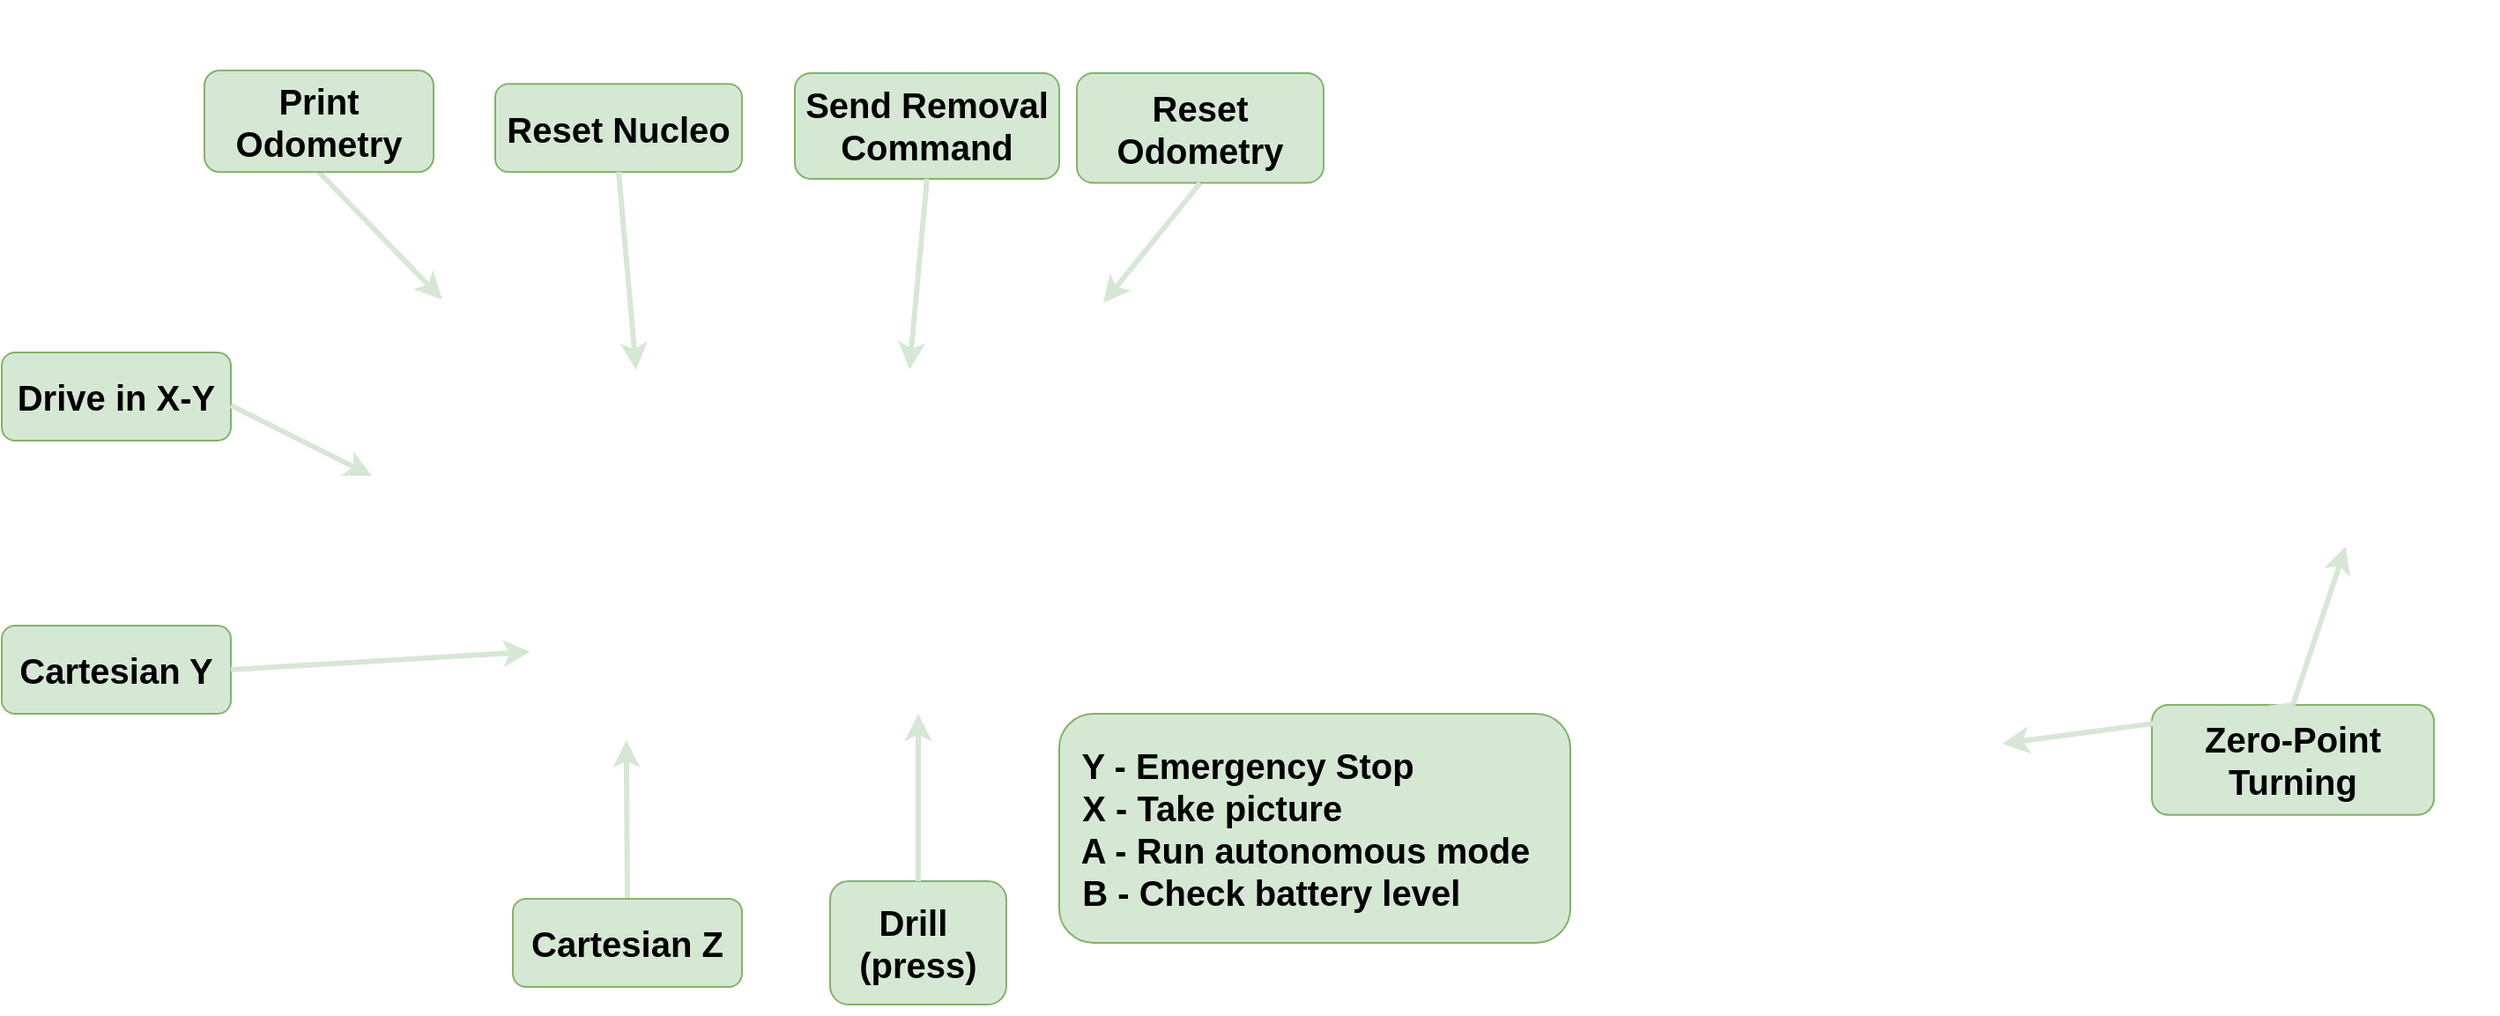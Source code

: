 <mxfile version="26.1.1">
  <diagram name="Page-1" id="_xF8HN4BfEeanLuXEc2u">
    <mxGraphModel dx="1793" dy="1195" grid="1" gridSize="10" guides="1" tooltips="1" connect="1" arrows="1" fold="1" page="1" pageScale="1" pageWidth="850" pageHeight="1100" math="0" shadow="0">
      <root>
        <mxCell id="0" />
        <mxCell id="1" parent="0" />
        <mxCell id="XgpJlwbP99mgxgBaGOj1-1" value="" style="shape=image;verticalLabelPosition=bottom;labelBackgroundColor=default;verticalAlign=top;aspect=fixed;imageAspect=0;image=https://m.media-amazon.com/images/I/619z4FnnfTL._AC_SL1500_.jpg;fontStyle=1" parent="1" vertex="1">
          <mxGeometry x="320" y="170" width="590" height="575.25" as="geometry" />
        </mxCell>
        <mxCell id="XgpJlwbP99mgxgBaGOj1-2" value="" style="shape=image;verticalLabelPosition=bottom;labelBackgroundColor=default;verticalAlign=top;aspect=fixed;imageAspect=0;image=https://m.media-amazon.com/images/I/61oEXr9paJL._AC_SL1500_.jpg;fontStyle=1" parent="1" vertex="1">
          <mxGeometry x="954" y="267.63" width="642.25" height="380" as="geometry" />
        </mxCell>
        <mxCell id="XgpJlwbP99mgxgBaGOj1-4" value="Drive in X-Y" style="rounded=1;whiteSpace=wrap;html=1;fontSize=20;fillColor=#d5e8d4;strokeColor=#82b366;fontStyle=1" parent="1" vertex="1">
          <mxGeometry x="180" y="370" width="130" height="50" as="geometry" />
        </mxCell>
        <mxCell id="XgpJlwbP99mgxgBaGOj1-8" value="" style="endArrow=classic;html=1;rounded=0;strokeWidth=3;strokeColor=#d6e8d5;fontStyle=1" parent="1" edge="1">
          <mxGeometry width="50" height="50" relative="1" as="geometry">
            <mxPoint x="310" y="400" as="sourcePoint" />
            <mxPoint x="390" y="440" as="targetPoint" />
          </mxGeometry>
        </mxCell>
        <mxCell id="XgpJlwbP99mgxgBaGOj1-9" value="Cartesian Y" style="rounded=1;whiteSpace=wrap;html=1;fontSize=20;fillColor=#d5e8d4;strokeColor=#82b366;fontStyle=1" parent="1" vertex="1">
          <mxGeometry x="180" y="525" width="130" height="50" as="geometry" />
        </mxCell>
        <mxCell id="XgpJlwbP99mgxgBaGOj1-10" value="" style="endArrow=classic;html=1;rounded=0;strokeWidth=3;strokeColor=#d6e8d5;entryX=0.271;entryY=0.643;entryDx=0;entryDy=0;entryPerimeter=0;fontStyle=1" parent="1" target="XgpJlwbP99mgxgBaGOj1-1" edge="1">
          <mxGeometry width="50" height="50" relative="1" as="geometry">
            <mxPoint x="310" y="550" as="sourcePoint" />
            <mxPoint x="390" y="590" as="targetPoint" />
          </mxGeometry>
        </mxCell>
        <mxCell id="XgpJlwbP99mgxgBaGOj1-11" value="" style="endArrow=classic;html=1;rounded=0;strokeWidth=3;strokeColor=#d6e8d5;exitX=0.5;exitY=0;exitDx=0;exitDy=0;fontStyle=1" parent="1" source="XgpJlwbP99mgxgBaGOj1-12" edge="1">
          <mxGeometry width="50" height="50" relative="1" as="geometry">
            <mxPoint x="555.63" y="654.75" as="sourcePoint" />
            <mxPoint x="534.361" y="590" as="targetPoint" />
          </mxGeometry>
        </mxCell>
        <mxCell id="XgpJlwbP99mgxgBaGOj1-12" value="Cartesian Z" style="rounded=1;whiteSpace=wrap;html=1;fontSize=20;fillColor=#d5e8d4;strokeColor=#82b366;fontStyle=1" parent="1" vertex="1">
          <mxGeometry x="470" y="680" width="130" height="50" as="geometry" />
        </mxCell>
        <mxCell id="XgpJlwbP99mgxgBaGOj1-13" value="Drill&amp;nbsp;&lt;div&gt;(press)&lt;/div&gt;" style="rounded=1;whiteSpace=wrap;html=1;fontSize=20;fillColor=#d5e8d4;strokeColor=#82b366;fontStyle=1" parent="1" vertex="1">
          <mxGeometry x="650" y="670" width="100" height="70" as="geometry" />
        </mxCell>
        <mxCell id="XgpJlwbP99mgxgBaGOj1-14" value="" style="endArrow=classic;html=1;rounded=0;strokeWidth=3;strokeColor=#d6e8d5;exitX=0.5;exitY=0;exitDx=0;exitDy=0;fontStyle=1" parent="1" source="XgpJlwbP99mgxgBaGOj1-13" edge="1">
          <mxGeometry width="50" height="50" relative="1" as="geometry">
            <mxPoint x="700.64" y="665" as="sourcePoint" />
            <mxPoint x="700.001" y="575" as="targetPoint" />
          </mxGeometry>
        </mxCell>
        <mxCell id="XgpJlwbP99mgxgBaGOj1-15" value="&amp;nbsp; Y - Emergency Stop&lt;div&gt;&amp;nbsp; X - Take picture&lt;/div&gt;&lt;div&gt;&amp;nbsp; A - Run autonomous mode&lt;/div&gt;&lt;div&gt;&amp;nbsp; B - Check battery level&lt;/div&gt;" style="rounded=1;whiteSpace=wrap;html=1;fontSize=20;fillColor=#d5e8d4;strokeColor=#82b366;align=left;fontStyle=1" parent="1" vertex="1">
          <mxGeometry x="780" y="575" width="290" height="130" as="geometry" />
        </mxCell>
        <mxCell id="XgpJlwbP99mgxgBaGOj1-17" value="Reset Nucleo" style="rounded=1;whiteSpace=wrap;html=1;fontSize=20;fillColor=#d5e8d4;strokeColor=#82b366;fontStyle=1" parent="1" vertex="1">
          <mxGeometry x="460" y="217.63" width="140" height="50" as="geometry" />
        </mxCell>
        <mxCell id="XgpJlwbP99mgxgBaGOj1-18" value="" style="endArrow=classic;html=1;rounded=0;strokeWidth=3;strokeColor=#d6e8d5;exitX=0.5;exitY=1;exitDx=0;exitDy=0;fontStyle=1" parent="1" source="XgpJlwbP99mgxgBaGOj1-20" edge="1">
          <mxGeometry width="50" height="50" relative="1" as="geometry">
            <mxPoint x="350" y="300" as="sourcePoint" />
            <mxPoint x="430" y="340" as="targetPoint" />
          </mxGeometry>
        </mxCell>
        <mxCell id="XgpJlwbP99mgxgBaGOj1-20" value="Print Odometry" style="rounded=1;whiteSpace=wrap;html=1;fontSize=20;fillColor=#d5e8d4;strokeColor=#82b366;fontStyle=1" parent="1" vertex="1">
          <mxGeometry x="295" y="210" width="130" height="57.63" as="geometry" />
        </mxCell>
        <mxCell id="XgpJlwbP99mgxgBaGOj1-21" value="Reset Odometry" style="rounded=1;whiteSpace=wrap;html=1;fontSize=20;fillColor=#d5e8d4;strokeColor=#82b366;fontStyle=1" parent="1" vertex="1">
          <mxGeometry x="790" y="211.44" width="140" height="62.37" as="geometry" />
        </mxCell>
        <mxCell id="XgpJlwbP99mgxgBaGOj1-22" value="Send Removal Command" style="rounded=1;whiteSpace=wrap;html=1;fontSize=20;fillColor=#d5e8d4;strokeColor=#82b366;fontStyle=1" parent="1" vertex="1">
          <mxGeometry x="630" y="211.44" width="150" height="60" as="geometry" />
        </mxCell>
        <mxCell id="XgpJlwbP99mgxgBaGOj1-23" value="Zero-Point Turning" style="rounded=1;whiteSpace=wrap;html=1;fontSize=20;fillColor=#d5e8d4;strokeColor=#82b366;fontStyle=1" parent="1" vertex="1">
          <mxGeometry x="1400" y="570" width="160" height="62.37" as="geometry" />
        </mxCell>
        <mxCell id="XgpJlwbP99mgxgBaGOj1-24" value="" style="endArrow=classic;html=1;rounded=0;strokeWidth=3;strokeColor=#d6e8d5;exitX=0.5;exitY=1;exitDx=0;exitDy=0;fontStyle=1" parent="1" source="XgpJlwbP99mgxgBaGOj1-17" edge="1">
          <mxGeometry width="50" height="50" relative="1" as="geometry">
            <mxPoint x="460" y="340" as="sourcePoint" />
            <mxPoint x="540" y="380" as="targetPoint" />
          </mxGeometry>
        </mxCell>
        <mxCell id="XgpJlwbP99mgxgBaGOj1-25" value="" style="endArrow=classic;html=1;rounded=0;strokeWidth=3;strokeColor=#d6e8d5;exitX=0.5;exitY=1;exitDx=0;exitDy=0;fontStyle=1" parent="1" source="XgpJlwbP99mgxgBaGOj1-22" edge="1">
          <mxGeometry width="50" height="50" relative="1" as="geometry">
            <mxPoint x="690" y="267.63" as="sourcePoint" />
            <mxPoint x="695" y="379.63" as="targetPoint" />
          </mxGeometry>
        </mxCell>
        <mxCell id="XgpJlwbP99mgxgBaGOj1-26" value="" style="endArrow=classic;html=1;rounded=0;strokeWidth=3;strokeColor=#d6e8d5;exitX=0.5;exitY=1;exitDx=0;exitDy=0;fontStyle=1" parent="1" source="XgpJlwbP99mgxgBaGOj1-21" edge="1">
          <mxGeometry width="50" height="50" relative="1" as="geometry">
            <mxPoint x="800" y="230" as="sourcePoint" />
            <mxPoint x="805" y="342" as="targetPoint" />
          </mxGeometry>
        </mxCell>
        <mxCell id="XgpJlwbP99mgxgBaGOj1-27" value="" style="endArrow=classic;html=1;rounded=0;strokeWidth=3;strokeColor=#d6e8d5;exitX=0.5;exitY=0;exitDx=0;exitDy=0;fontStyle=1" parent="1" source="XgpJlwbP99mgxgBaGOj1-23" edge="1">
          <mxGeometry width="50" height="50" relative="1" as="geometry">
            <mxPoint x="1310" y="480" as="sourcePoint" />
            <mxPoint x="1315" y="592" as="targetPoint" />
          </mxGeometry>
        </mxCell>
        <mxCell id="XgpJlwbP99mgxgBaGOj1-28" value="" style="endArrow=classic;html=1;rounded=0;strokeWidth=3;strokeColor=#d6e8d5;exitX=0.5;exitY=0;exitDx=0;exitDy=0;fontStyle=1" parent="1" source="XgpJlwbP99mgxgBaGOj1-23" edge="1">
          <mxGeometry width="50" height="50" relative="1" as="geometry">
            <mxPoint x="1470" y="560" as="sourcePoint" />
            <mxPoint x="1510" y="480" as="targetPoint" />
          </mxGeometry>
        </mxCell>
      </root>
    </mxGraphModel>
  </diagram>
</mxfile>
